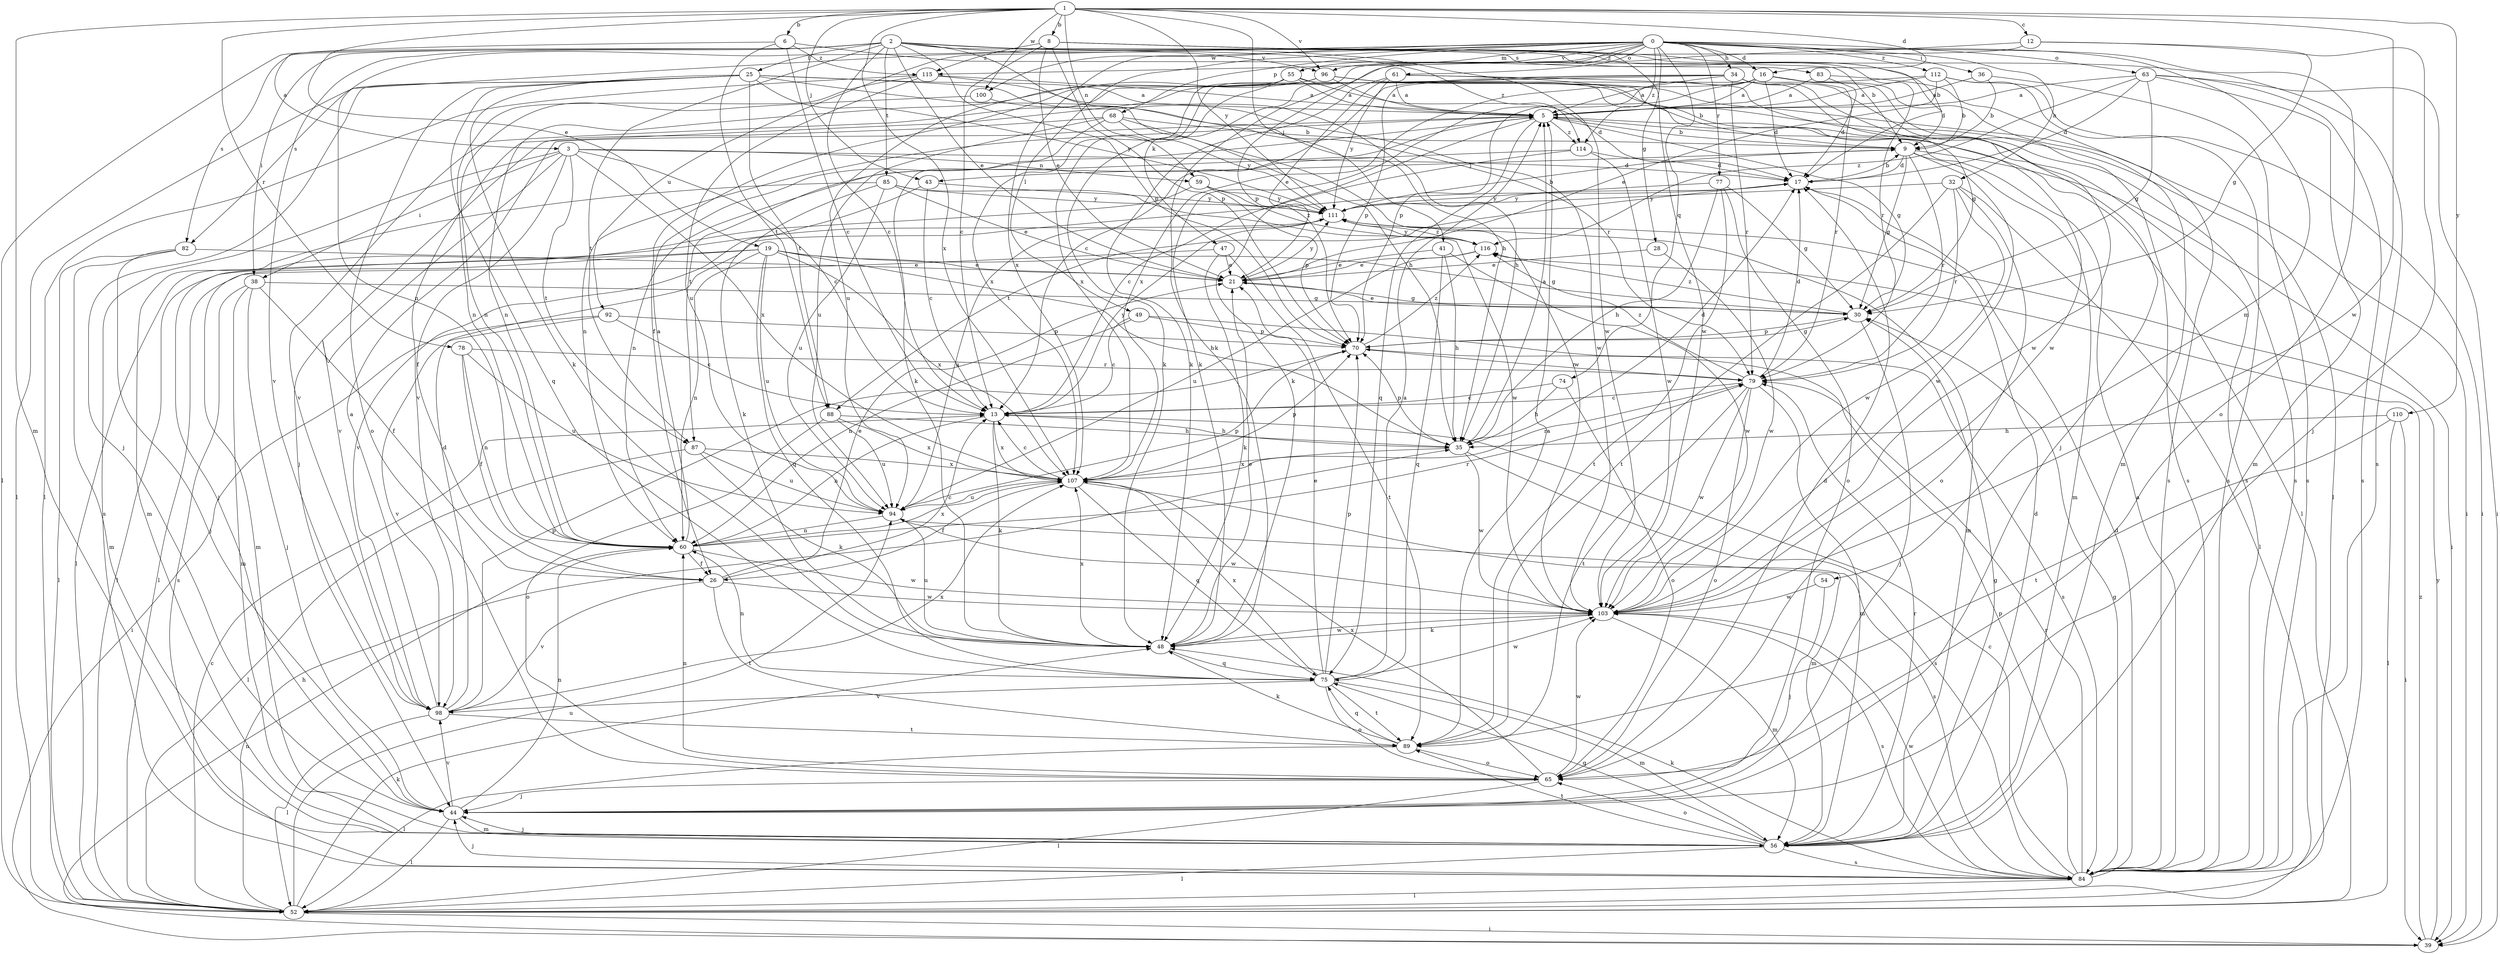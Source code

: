 strict digraph  {
0;
1;
2;
3;
5;
6;
8;
9;
12;
13;
16;
17;
19;
21;
25;
26;
28;
30;
32;
34;
35;
36;
38;
39;
41;
43;
44;
47;
48;
49;
52;
54;
55;
56;
59;
60;
61;
63;
65;
68;
70;
74;
75;
77;
78;
79;
82;
83;
84;
85;
87;
88;
89;
92;
94;
96;
98;
100;
103;
107;
110;
111;
112;
114;
115;
116;
0 -> 16  [label=d];
0 -> 28  [label=g];
0 -> 32  [label=h];
0 -> 34  [label=h];
0 -> 36  [label=i];
0 -> 47  [label=k];
0 -> 49  [label=l];
0 -> 54  [label=m];
0 -> 55  [label=m];
0 -> 61  [label=o];
0 -> 63  [label=o];
0 -> 65  [label=o];
0 -> 68  [label=p];
0 -> 70  [label=p];
0 -> 74  [label=q];
0 -> 77  [label=r];
0 -> 82  [label=s];
0 -> 92  [label=u];
0 -> 96  [label=v];
0 -> 100  [label=w];
0 -> 107  [label=x];
0 -> 112  [label=z];
0 -> 114  [label=z];
1 -> 6  [label=b];
1 -> 8  [label=b];
1 -> 12  [label=c];
1 -> 16  [label=d];
1 -> 19  [label=e];
1 -> 41  [label=j];
1 -> 43  [label=j];
1 -> 56  [label=m];
1 -> 59  [label=n];
1 -> 78  [label=r];
1 -> 96  [label=v];
1 -> 100  [label=w];
1 -> 103  [label=w];
1 -> 107  [label=x];
1 -> 110  [label=y];
1 -> 111  [label=y];
2 -> 9  [label=b];
2 -> 13  [label=c];
2 -> 21  [label=e];
2 -> 25  [label=f];
2 -> 35  [label=h];
2 -> 38  [label=i];
2 -> 52  [label=l];
2 -> 70  [label=p];
2 -> 79  [label=r];
2 -> 82  [label=s];
2 -> 83  [label=s];
2 -> 85  [label=t];
2 -> 87  [label=t];
2 -> 96  [label=v];
2 -> 98  [label=v];
2 -> 103  [label=w];
2 -> 114  [label=z];
3 -> 13  [label=c];
3 -> 17  [label=d];
3 -> 26  [label=f];
3 -> 38  [label=i];
3 -> 59  [label=n];
3 -> 84  [label=s];
3 -> 87  [label=t];
3 -> 98  [label=v];
3 -> 107  [label=x];
5 -> 9  [label=b];
5 -> 30  [label=g];
5 -> 48  [label=k];
5 -> 52  [label=l];
5 -> 60  [label=n];
5 -> 75  [label=q];
5 -> 87  [label=t];
5 -> 114  [label=z];
6 -> 3  [label=a];
6 -> 9  [label=b];
6 -> 13  [label=c];
6 -> 88  [label=t];
6 -> 115  [label=z];
8 -> 13  [label=c];
8 -> 17  [label=d];
8 -> 21  [label=e];
8 -> 60  [label=n];
8 -> 70  [label=p];
8 -> 84  [label=s];
8 -> 103  [label=w];
8 -> 115  [label=z];
9 -> 17  [label=d];
9 -> 30  [label=g];
9 -> 39  [label=i];
9 -> 43  [label=j];
9 -> 56  [label=m];
9 -> 79  [label=r];
9 -> 103  [label=w];
12 -> 30  [label=g];
12 -> 44  [label=j];
12 -> 48  [label=k];
12 -> 115  [label=z];
13 -> 35  [label=h];
13 -> 48  [label=k];
13 -> 60  [label=n];
13 -> 107  [label=x];
13 -> 111  [label=y];
16 -> 5  [label=a];
16 -> 17  [label=d];
16 -> 48  [label=k];
16 -> 56  [label=m];
16 -> 70  [label=p];
16 -> 79  [label=r];
16 -> 103  [label=w];
16 -> 107  [label=x];
17 -> 9  [label=b];
17 -> 88  [label=t];
17 -> 111  [label=y];
19 -> 21  [label=e];
19 -> 30  [label=g];
19 -> 35  [label=h];
19 -> 52  [label=l];
19 -> 56  [label=m];
19 -> 60  [label=n];
19 -> 75  [label=q];
19 -> 94  [label=u];
19 -> 107  [label=x];
21 -> 30  [label=g];
21 -> 111  [label=y];
25 -> 5  [label=a];
25 -> 35  [label=h];
25 -> 44  [label=j];
25 -> 48  [label=k];
25 -> 52  [label=l];
25 -> 65  [label=o];
25 -> 75  [label=q];
25 -> 88  [label=t];
25 -> 103  [label=w];
25 -> 111  [label=y];
26 -> 13  [label=c];
26 -> 21  [label=e];
26 -> 89  [label=t];
26 -> 98  [label=v];
26 -> 103  [label=w];
28 -> 21  [label=e];
28 -> 103  [label=w];
30 -> 21  [label=e];
30 -> 44  [label=j];
30 -> 70  [label=p];
30 -> 116  [label=z];
32 -> 52  [label=l];
32 -> 65  [label=o];
32 -> 79  [label=r];
32 -> 89  [label=t];
32 -> 103  [label=w];
32 -> 111  [label=y];
34 -> 5  [label=a];
34 -> 13  [label=c];
34 -> 30  [label=g];
34 -> 44  [label=j];
34 -> 70  [label=p];
34 -> 79  [label=r];
34 -> 84  [label=s];
34 -> 98  [label=v];
35 -> 5  [label=a];
35 -> 17  [label=d];
35 -> 70  [label=p];
35 -> 84  [label=s];
35 -> 103  [label=w];
35 -> 107  [label=x];
36 -> 5  [label=a];
36 -> 9  [label=b];
36 -> 84  [label=s];
38 -> 26  [label=f];
38 -> 30  [label=g];
38 -> 44  [label=j];
38 -> 56  [label=m];
38 -> 84  [label=s];
39 -> 60  [label=n];
39 -> 111  [label=y];
39 -> 116  [label=z];
41 -> 21  [label=e];
41 -> 35  [label=h];
41 -> 75  [label=q];
41 -> 103  [label=w];
43 -> 13  [label=c];
43 -> 98  [label=v];
43 -> 111  [label=y];
44 -> 52  [label=l];
44 -> 56  [label=m];
44 -> 60  [label=n];
44 -> 98  [label=v];
47 -> 21  [label=e];
47 -> 48  [label=k];
47 -> 52  [label=l];
47 -> 89  [label=t];
48 -> 21  [label=e];
48 -> 75  [label=q];
48 -> 94  [label=u];
48 -> 103  [label=w];
48 -> 107  [label=x];
49 -> 13  [label=c];
49 -> 60  [label=n];
49 -> 70  [label=p];
49 -> 84  [label=s];
52 -> 13  [label=c];
52 -> 35  [label=h];
52 -> 39  [label=i];
52 -> 48  [label=k];
52 -> 94  [label=u];
54 -> 44  [label=j];
54 -> 103  [label=w];
55 -> 5  [label=a];
55 -> 17  [label=d];
55 -> 48  [label=k];
55 -> 52  [label=l];
55 -> 94  [label=u];
55 -> 107  [label=x];
56 -> 17  [label=d];
56 -> 30  [label=g];
56 -> 44  [label=j];
56 -> 52  [label=l];
56 -> 65  [label=o];
56 -> 75  [label=q];
56 -> 79  [label=r];
56 -> 84  [label=s];
56 -> 89  [label=t];
59 -> 44  [label=j];
59 -> 70  [label=p];
59 -> 111  [label=y];
59 -> 116  [label=z];
60 -> 5  [label=a];
60 -> 26  [label=f];
60 -> 79  [label=r];
60 -> 103  [label=w];
60 -> 107  [label=x];
61 -> 5  [label=a];
61 -> 9  [label=b];
61 -> 21  [label=e];
61 -> 48  [label=k];
61 -> 84  [label=s];
61 -> 111  [label=y];
63 -> 5  [label=a];
63 -> 17  [label=d];
63 -> 30  [label=g];
63 -> 39  [label=i];
63 -> 56  [label=m];
63 -> 84  [label=s];
63 -> 116  [label=z];
65 -> 17  [label=d];
65 -> 44  [label=j];
65 -> 52  [label=l];
65 -> 60  [label=n];
65 -> 103  [label=w];
65 -> 107  [label=x];
68 -> 9  [label=b];
68 -> 44  [label=j];
68 -> 48  [label=k];
68 -> 94  [label=u];
68 -> 103  [label=w];
68 -> 111  [label=y];
70 -> 30  [label=g];
70 -> 79  [label=r];
70 -> 116  [label=z];
74 -> 13  [label=c];
74 -> 35  [label=h];
74 -> 65  [label=o];
75 -> 5  [label=a];
75 -> 21  [label=e];
75 -> 56  [label=m];
75 -> 60  [label=n];
75 -> 65  [label=o];
75 -> 70  [label=p];
75 -> 89  [label=t];
75 -> 98  [label=v];
75 -> 103  [label=w];
75 -> 107  [label=x];
77 -> 30  [label=g];
77 -> 35  [label=h];
77 -> 65  [label=o];
77 -> 89  [label=t];
77 -> 111  [label=y];
78 -> 26  [label=f];
78 -> 60  [label=n];
78 -> 79  [label=r];
78 -> 94  [label=u];
79 -> 13  [label=c];
79 -> 17  [label=d];
79 -> 56  [label=m];
79 -> 65  [label=o];
79 -> 89  [label=t];
79 -> 103  [label=w];
79 -> 116  [label=z];
82 -> 21  [label=e];
82 -> 44  [label=j];
82 -> 52  [label=l];
82 -> 56  [label=m];
83 -> 5  [label=a];
83 -> 17  [label=d];
83 -> 84  [label=s];
84 -> 5  [label=a];
84 -> 13  [label=c];
84 -> 17  [label=d];
84 -> 30  [label=g];
84 -> 44  [label=j];
84 -> 48  [label=k];
84 -> 52  [label=l];
84 -> 70  [label=p];
84 -> 79  [label=r];
84 -> 103  [label=w];
85 -> 21  [label=e];
85 -> 48  [label=k];
85 -> 56  [label=m];
85 -> 94  [label=u];
85 -> 103  [label=w];
85 -> 111  [label=y];
87 -> 48  [label=k];
87 -> 52  [label=l];
87 -> 94  [label=u];
87 -> 107  [label=x];
88 -> 35  [label=h];
88 -> 65  [label=o];
88 -> 94  [label=u];
88 -> 107  [label=x];
89 -> 5  [label=a];
89 -> 48  [label=k];
89 -> 52  [label=l];
89 -> 65  [label=o];
89 -> 75  [label=q];
92 -> 13  [label=c];
92 -> 39  [label=i];
92 -> 70  [label=p];
92 -> 98  [label=v];
94 -> 60  [label=n];
94 -> 70  [label=p];
94 -> 84  [label=s];
94 -> 103  [label=w];
96 -> 5  [label=a];
96 -> 26  [label=f];
96 -> 39  [label=i];
96 -> 60  [label=n];
96 -> 84  [label=s];
96 -> 103  [label=w];
96 -> 107  [label=x];
98 -> 5  [label=a];
98 -> 17  [label=d];
98 -> 52  [label=l];
98 -> 70  [label=p];
98 -> 89  [label=t];
98 -> 107  [label=x];
100 -> 60  [label=n];
100 -> 79  [label=r];
103 -> 48  [label=k];
103 -> 56  [label=m];
103 -> 84  [label=s];
107 -> 13  [label=c];
107 -> 26  [label=f];
107 -> 56  [label=m];
107 -> 70  [label=p];
107 -> 75  [label=q];
107 -> 79  [label=r];
107 -> 94  [label=u];
110 -> 35  [label=h];
110 -> 39  [label=i];
110 -> 52  [label=l];
110 -> 89  [label=t];
111 -> 9  [label=b];
111 -> 52  [label=l];
111 -> 56  [label=m];
111 -> 94  [label=u];
111 -> 116  [label=z];
112 -> 5  [label=a];
112 -> 9  [label=b];
112 -> 21  [label=e];
112 -> 39  [label=i];
112 -> 84  [label=s];
112 -> 98  [label=v];
114 -> 13  [label=c];
114 -> 17  [label=d];
114 -> 60  [label=n];
114 -> 103  [label=w];
115 -> 5  [label=a];
115 -> 35  [label=h];
115 -> 52  [label=l];
115 -> 60  [label=n];
115 -> 94  [label=u];
116 -> 21  [label=e];
116 -> 94  [label=u];
116 -> 111  [label=y];
}
